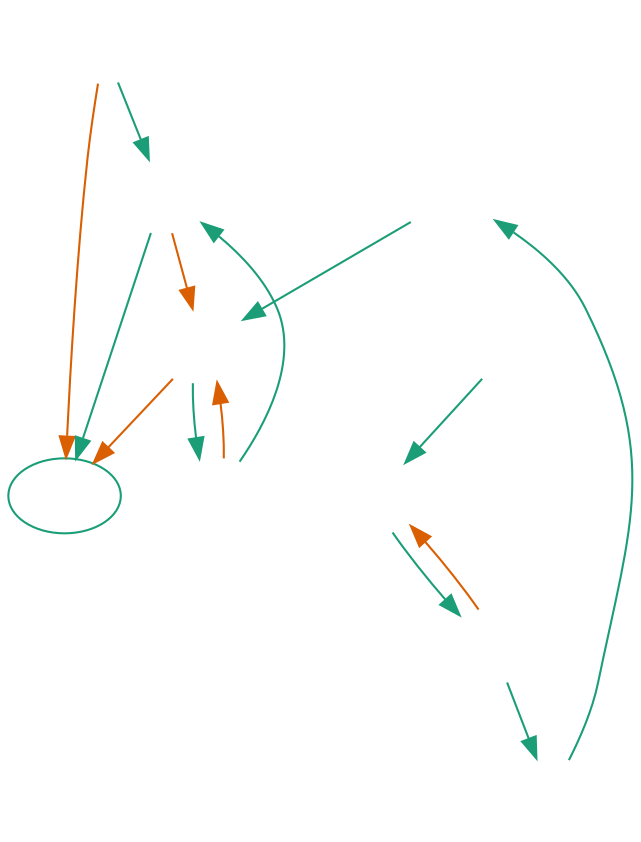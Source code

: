 digraph G {
    dpi=500
    bgcolor="transparent"
    node [colorscheme=dark23]
    edge [colorscheme=dark23]

    edge [color=white]
    node [color=white, fontcolor=white]

    8 -> 10 [color=2]
    9 -> 10 [color=1]
    7 -> 10 [color=2]
    8 -> 9 [color=1]
    9 -> 7 [color=2]
    7 -> 1 [color=1]
    1 -> 7 [color=2]
    1 -> 9 [color=1]

    2 -> 7 [color=1]

    2 -> 5 [dir=none]
    2 -> 6 [dir=none]
    4 -> 2 [color=1]
    5 -> 6 [color=1]
    5 -> 4 [dir=none]
    6 -> 4 [dir=none]
    3 -> 4 [color=1]
    6 -> 3 [color=1]
    5 -> 3 [dir=none]

    3 -> 6 [color=2]
    5 -> 3 [dir=none]

    10 [color=1]
}
